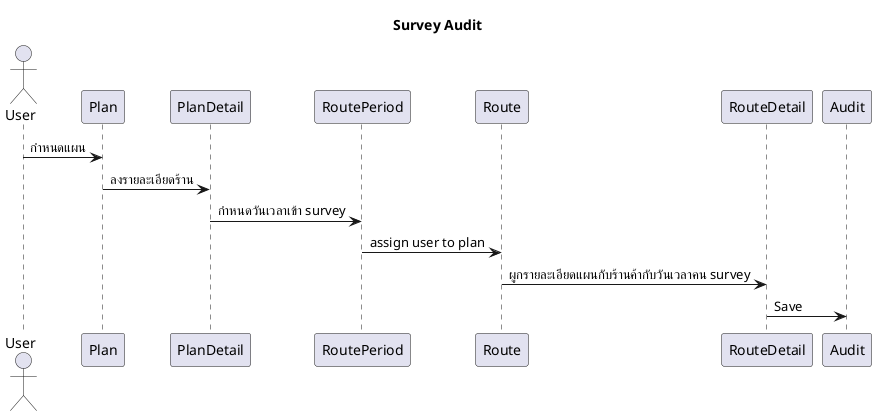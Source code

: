 @startuml

title "Survey Audit"

actor User
User -> Plan : กำหนดแผน
Plan -> PlanDetail : ลงรายละเอียดร้าน
PlanDetail -> RoutePeriod : กำหนดวันเวลาเข้า survey
RoutePeriod -> Route : assign user to plan
Route -> RouteDetail : ผูกรายละเอียดแผนกับร้านค้ากับวันเวลาคน survey
RouteDetail -> Audit : Save
database Audit
@enduml